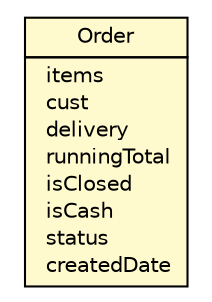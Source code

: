#!/usr/local/bin/dot
#
# Class diagram 
# Generated by UMLGraph version 1.6 (http://www.umlgraph.org/)
#

digraph G {
	edge [fontname="Helvetica",fontsize=10,labelfontname="Helvetica",labelfontsize=10];
	node [fontname="Helvetica",fontsize=10,shape=plaintext];
	nodesep=0.25;
	ranksep=0.5;
	// au.edu.griffith.ict.Order
	c78 [label=<<table title="au.edu.griffith.ict.Order" border="0" cellborder="1" cellspacing="0" cellpadding="2" port="p" bgcolor="lemonChiffon" href="./Order.html">
		<tr><td><table border="0" cellspacing="0" cellpadding="1">
<tr><td align="center" balign="center"> Order </td></tr>
		</table></td></tr>
		<tr><td><table border="0" cellspacing="0" cellpadding="1">
<tr><td align="left" balign="left">  items </td></tr>
<tr><td align="left" balign="left">  cust </td></tr>
<tr><td align="left" balign="left">  delivery </td></tr>
<tr><td align="left" balign="left">  runningTotal </td></tr>
<tr><td align="left" balign="left">  isClosed </td></tr>
<tr><td align="left" balign="left">  isCash </td></tr>
<tr><td align="left" balign="left">  status </td></tr>
<tr><td align="left" balign="left">  createdDate </td></tr>
		</table></td></tr>
		</table>>, URL="./Order.html", fontname="Helvetica", fontcolor="black", fontsize=10.0];
}

